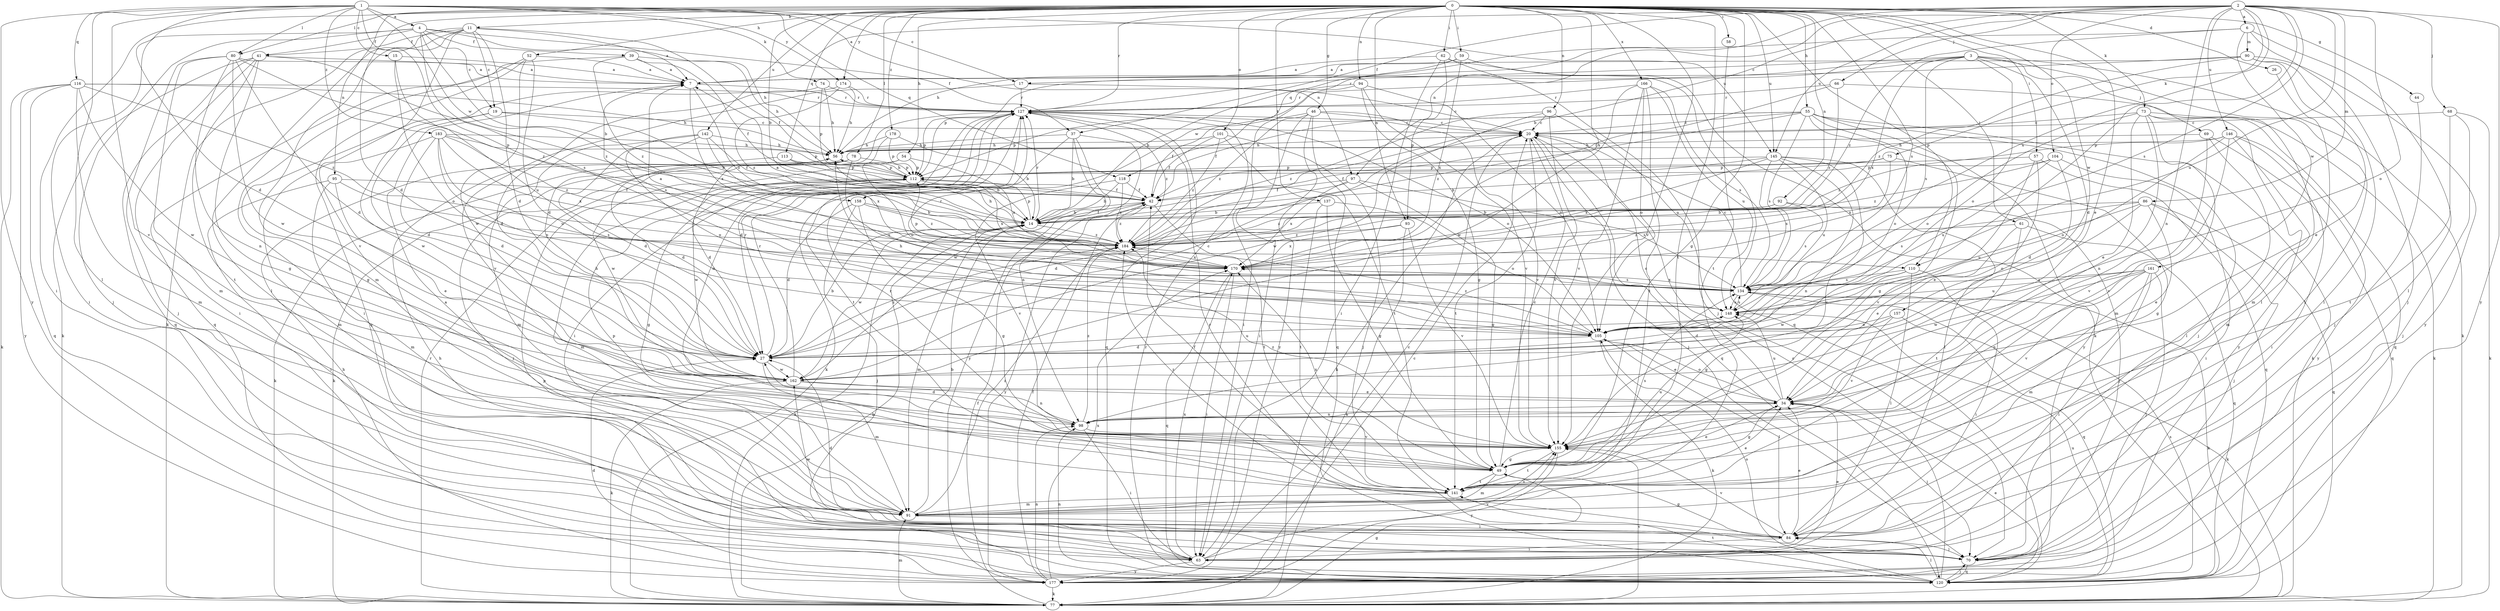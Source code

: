 strict digraph  {
0;
1;
2;
3;
4;
6;
7;
11;
14;
15;
17;
19;
20;
26;
27;
34;
37;
39;
41;
42;
44;
46;
49;
52;
54;
55;
56;
57;
58;
59;
61;
62;
63;
66;
68;
69;
70;
73;
74;
75;
77;
78;
80;
84;
86;
90;
91;
92;
93;
94;
95;
96;
97;
98;
101;
104;
105;
110;
112;
113;
116;
118;
120;
127;
134;
137;
141;
142;
145;
146;
148;
155;
157;
158;
161;
162;
166;
170;
174;
177;
178;
183;
184;
0 -> 11  [label=b];
0 -> 14  [label=b];
0 -> 26  [label=d];
0 -> 27  [label=d];
0 -> 34  [label=e];
0 -> 44  [label=g];
0 -> 46  [label=g];
0 -> 49  [label=g];
0 -> 52  [label=h];
0 -> 54  [label=h];
0 -> 55  [label=h];
0 -> 57  [label=i];
0 -> 58  [label=i];
0 -> 59  [label=i];
0 -> 61  [label=i];
0 -> 62  [label=i];
0 -> 63  [label=i];
0 -> 73  [label=k];
0 -> 78  [label=l];
0 -> 80  [label=l];
0 -> 92  [label=n];
0 -> 93  [label=n];
0 -> 94  [label=n];
0 -> 95  [label=n];
0 -> 96  [label=n];
0 -> 101  [label=o];
0 -> 110  [label=p];
0 -> 113  [label=q];
0 -> 127  [label=r];
0 -> 134  [label=s];
0 -> 137  [label=t];
0 -> 141  [label=t];
0 -> 142  [label=u];
0 -> 145  [label=u];
0 -> 155  [label=v];
0 -> 157  [label=w];
0 -> 166  [label=x];
0 -> 170  [label=x];
0 -> 174  [label=y];
0 -> 178  [label=z];
1 -> 4  [label=a];
1 -> 15  [label=c];
1 -> 17  [label=c];
1 -> 27  [label=d];
1 -> 74  [label=k];
1 -> 80  [label=l];
1 -> 84  [label=l];
1 -> 97  [label=n];
1 -> 110  [label=p];
1 -> 116  [label=q];
1 -> 118  [label=q];
1 -> 145  [label=u];
1 -> 155  [label=v];
1 -> 158  [label=w];
1 -> 174  [label=y];
1 -> 177  [label=y];
1 -> 183  [label=z];
2 -> 6  [label=a];
2 -> 7  [label=a];
2 -> 14  [label=b];
2 -> 37  [label=f];
2 -> 66  [label=j];
2 -> 68  [label=j];
2 -> 75  [label=k];
2 -> 86  [label=m];
2 -> 97  [label=n];
2 -> 98  [label=n];
2 -> 104  [label=o];
2 -> 105  [label=o];
2 -> 110  [label=p];
2 -> 118  [label=q];
2 -> 134  [label=s];
2 -> 145  [label=u];
2 -> 146  [label=u];
2 -> 148  [label=u];
2 -> 170  [label=x];
2 -> 177  [label=y];
3 -> 17  [label=c];
3 -> 27  [label=d];
3 -> 69  [label=j];
3 -> 77  [label=k];
3 -> 84  [label=l];
3 -> 105  [label=o];
3 -> 112  [label=p];
3 -> 134  [label=s];
3 -> 158  [label=w];
3 -> 170  [label=x];
4 -> 14  [label=b];
4 -> 19  [label=c];
4 -> 37  [label=f];
4 -> 39  [label=f];
4 -> 41  [label=f];
4 -> 56  [label=h];
4 -> 63  [label=i];
4 -> 70  [label=j];
4 -> 134  [label=s];
6 -> 56  [label=h];
6 -> 70  [label=j];
6 -> 84  [label=l];
6 -> 90  [label=m];
6 -> 161  [label=w];
6 -> 184  [label=z];
7 -> 127  [label=r];
7 -> 134  [label=s];
7 -> 170  [label=x];
7 -> 184  [label=z];
11 -> 7  [label=a];
11 -> 19  [label=c];
11 -> 27  [label=d];
11 -> 41  [label=f];
11 -> 42  [label=f];
11 -> 77  [label=k];
11 -> 84  [label=l];
11 -> 91  [label=m];
11 -> 155  [label=v];
14 -> 42  [label=f];
14 -> 77  [label=k];
14 -> 91  [label=m];
14 -> 112  [label=p];
14 -> 127  [label=r];
14 -> 162  [label=w];
14 -> 184  [label=z];
15 -> 7  [label=a];
15 -> 105  [label=o];
15 -> 148  [label=u];
17 -> 20  [label=c];
17 -> 127  [label=r];
17 -> 155  [label=v];
19 -> 14  [label=b];
19 -> 20  [label=c];
19 -> 27  [label=d];
19 -> 162  [label=w];
20 -> 56  [label=h];
20 -> 70  [label=j];
20 -> 77  [label=k];
20 -> 120  [label=q];
20 -> 141  [label=t];
26 -> 84  [label=l];
27 -> 14  [label=b];
27 -> 20  [label=c];
27 -> 91  [label=m];
27 -> 127  [label=r];
27 -> 148  [label=u];
27 -> 162  [label=w];
27 -> 184  [label=z];
34 -> 20  [label=c];
34 -> 49  [label=g];
34 -> 70  [label=j];
34 -> 98  [label=n];
34 -> 105  [label=o];
34 -> 148  [label=u];
37 -> 14  [label=b];
37 -> 56  [label=h];
37 -> 77  [label=k];
37 -> 98  [label=n];
37 -> 162  [label=w];
37 -> 177  [label=y];
39 -> 7  [label=a];
39 -> 42  [label=f];
39 -> 56  [label=h];
39 -> 120  [label=q];
39 -> 184  [label=z];
41 -> 7  [label=a];
41 -> 49  [label=g];
41 -> 63  [label=i];
41 -> 77  [label=k];
41 -> 120  [label=q];
41 -> 141  [label=t];
41 -> 184  [label=z];
42 -> 14  [label=b];
42 -> 141  [label=t];
42 -> 177  [label=y];
42 -> 184  [label=z];
44 -> 70  [label=j];
46 -> 20  [label=c];
46 -> 42  [label=f];
46 -> 63  [label=i];
46 -> 120  [label=q];
46 -> 155  [label=v];
46 -> 177  [label=y];
46 -> 184  [label=z];
49 -> 20  [label=c];
49 -> 34  [label=e];
49 -> 91  [label=m];
49 -> 127  [label=r];
49 -> 134  [label=s];
49 -> 141  [label=t];
49 -> 148  [label=u];
49 -> 170  [label=x];
52 -> 7  [label=a];
52 -> 27  [label=d];
52 -> 63  [label=i];
52 -> 120  [label=q];
52 -> 162  [label=w];
54 -> 77  [label=k];
54 -> 112  [label=p];
54 -> 162  [label=w];
54 -> 170  [label=x];
55 -> 20  [label=c];
55 -> 42  [label=f];
55 -> 49  [label=g];
55 -> 70  [label=j];
55 -> 77  [label=k];
55 -> 105  [label=o];
55 -> 112  [label=p];
55 -> 134  [label=s];
55 -> 177  [label=y];
55 -> 184  [label=z];
56 -> 112  [label=p];
57 -> 34  [label=e];
57 -> 112  [label=p];
57 -> 120  [label=q];
57 -> 155  [label=v];
58 -> 141  [label=t];
59 -> 7  [label=a];
59 -> 14  [label=b];
59 -> 77  [label=k];
59 -> 170  [label=x];
61 -> 34  [label=e];
61 -> 120  [label=q];
61 -> 141  [label=t];
61 -> 184  [label=z];
62 -> 7  [label=a];
62 -> 63  [label=i];
62 -> 70  [label=j];
62 -> 120  [label=q];
62 -> 93  [label=p];
63 -> 20  [label=c];
63 -> 34  [label=e];
63 -> 155  [label=v];
63 -> 170  [label=x];
63 -> 177  [label=y];
66 -> 42  [label=f];
66 -> 91  [label=m];
66 -> 127  [label=r];
66 -> 184  [label=z];
68 -> 20  [label=c];
68 -> 70  [label=j];
68 -> 77  [label=k];
68 -> 141  [label=t];
69 -> 56  [label=h];
69 -> 84  [label=l];
69 -> 120  [label=q];
69 -> 155  [label=v];
70 -> 56  [label=h];
70 -> 120  [label=q];
73 -> 20  [label=c];
73 -> 34  [label=e];
73 -> 77  [label=k];
73 -> 91  [label=m];
73 -> 98  [label=n];
73 -> 105  [label=o];
73 -> 120  [label=q];
73 -> 177  [label=y];
74 -> 49  [label=g];
74 -> 56  [label=h];
74 -> 112  [label=p];
74 -> 127  [label=r];
75 -> 14  [label=b];
75 -> 49  [label=g];
75 -> 112  [label=p];
75 -> 170  [label=x];
77 -> 14  [label=b];
77 -> 42  [label=f];
77 -> 49  [label=g];
77 -> 91  [label=m];
77 -> 127  [label=r];
77 -> 155  [label=v];
78 -> 27  [label=d];
78 -> 70  [label=j];
78 -> 77  [label=k];
78 -> 112  [label=p];
78 -> 148  [label=u];
80 -> 7  [label=a];
80 -> 27  [label=d];
80 -> 70  [label=j];
80 -> 91  [label=m];
80 -> 98  [label=n];
80 -> 162  [label=w];
80 -> 184  [label=z];
84 -> 27  [label=d];
84 -> 34  [label=e];
84 -> 49  [label=g];
84 -> 63  [label=i];
84 -> 70  [label=j];
84 -> 127  [label=r];
84 -> 155  [label=v];
84 -> 162  [label=w];
86 -> 14  [label=b];
86 -> 34  [label=e];
86 -> 70  [label=j];
86 -> 105  [label=o];
86 -> 120  [label=q];
86 -> 134  [label=s];
86 -> 148  [label=u];
90 -> 7  [label=a];
90 -> 34  [label=e];
90 -> 84  [label=l];
90 -> 127  [label=r];
90 -> 177  [label=y];
90 -> 184  [label=z];
91 -> 7  [label=a];
91 -> 14  [label=b];
91 -> 84  [label=l];
91 -> 155  [label=v];
91 -> 184  [label=z];
92 -> 14  [label=b];
92 -> 70  [label=j];
92 -> 134  [label=s];
92 -> 184  [label=z];
93 -> 77  [label=k];
93 -> 155  [label=v];
93 -> 170  [label=x];
93 -> 184  [label=z];
94 -> 49  [label=g];
94 -> 63  [label=i];
94 -> 105  [label=o];
94 -> 127  [label=r];
94 -> 155  [label=v];
95 -> 34  [label=e];
95 -> 42  [label=f];
95 -> 63  [label=i];
95 -> 91  [label=m];
95 -> 134  [label=s];
96 -> 20  [label=c];
96 -> 148  [label=u];
96 -> 155  [label=v];
96 -> 162  [label=w];
96 -> 184  [label=z];
97 -> 27  [label=d];
97 -> 42  [label=f];
97 -> 49  [label=g];
97 -> 134  [label=s];
97 -> 170  [label=x];
98 -> 27  [label=d];
98 -> 63  [label=i];
98 -> 155  [label=v];
98 -> 184  [label=z];
101 -> 42  [label=f];
101 -> 56  [label=h];
101 -> 70  [label=j];
101 -> 141  [label=t];
101 -> 184  [label=z];
104 -> 27  [label=d];
104 -> 63  [label=i];
104 -> 112  [label=p];
104 -> 148  [label=u];
104 -> 184  [label=z];
105 -> 27  [label=d];
105 -> 34  [label=e];
105 -> 56  [label=h];
105 -> 77  [label=k];
105 -> 84  [label=l];
105 -> 184  [label=z];
110 -> 49  [label=g];
110 -> 63  [label=i];
110 -> 84  [label=l];
110 -> 134  [label=s];
110 -> 162  [label=w];
112 -> 42  [label=f];
112 -> 49  [label=g];
112 -> 56  [label=h];
112 -> 91  [label=m];
112 -> 162  [label=w];
112 -> 170  [label=x];
113 -> 14  [label=b];
113 -> 27  [label=d];
113 -> 112  [label=p];
116 -> 56  [label=h];
116 -> 77  [label=k];
116 -> 91  [label=m];
116 -> 120  [label=q];
116 -> 127  [label=r];
116 -> 162  [label=w];
116 -> 177  [label=y];
116 -> 184  [label=z];
118 -> 14  [label=b];
118 -> 42  [label=f];
118 -> 155  [label=v];
118 -> 184  [label=z];
120 -> 20  [label=c];
120 -> 34  [label=e];
120 -> 70  [label=j];
120 -> 84  [label=l];
120 -> 98  [label=n];
120 -> 105  [label=o];
120 -> 112  [label=p];
120 -> 127  [label=r];
120 -> 134  [label=s];
120 -> 141  [label=t];
120 -> 148  [label=u];
127 -> 20  [label=c];
127 -> 27  [label=d];
127 -> 63  [label=i];
127 -> 98  [label=n];
127 -> 105  [label=o];
127 -> 112  [label=p];
127 -> 120  [label=q];
127 -> 141  [label=t];
127 -> 184  [label=z];
134 -> 20  [label=c];
134 -> 77  [label=k];
134 -> 120  [label=q];
134 -> 127  [label=r];
134 -> 148  [label=u];
134 -> 170  [label=x];
137 -> 14  [label=b];
137 -> 49  [label=g];
137 -> 105  [label=o];
137 -> 141  [label=t];
141 -> 34  [label=e];
141 -> 42  [label=f];
141 -> 91  [label=m];
141 -> 112  [label=p];
141 -> 184  [label=z];
142 -> 27  [label=d];
142 -> 42  [label=f];
142 -> 56  [label=h];
142 -> 91  [label=m];
142 -> 105  [label=o];
142 -> 170  [label=x];
145 -> 42  [label=f];
145 -> 84  [label=l];
145 -> 98  [label=n];
145 -> 112  [label=p];
145 -> 134  [label=s];
145 -> 148  [label=u];
145 -> 155  [label=v];
145 -> 170  [label=x];
146 -> 56  [label=h];
146 -> 63  [label=i];
146 -> 91  [label=m];
146 -> 105  [label=o];
146 -> 155  [label=v];
146 -> 177  [label=y];
146 -> 184  [label=z];
148 -> 105  [label=o];
148 -> 134  [label=s];
155 -> 49  [label=g];
155 -> 141  [label=t];
155 -> 177  [label=y];
155 -> 184  [label=z];
157 -> 27  [label=d];
157 -> 77  [label=k];
157 -> 105  [label=o];
157 -> 155  [label=v];
158 -> 14  [label=b];
158 -> 27  [label=d];
158 -> 49  [label=g];
158 -> 70  [label=j];
158 -> 184  [label=z];
161 -> 63  [label=i];
161 -> 70  [label=j];
161 -> 91  [label=m];
161 -> 98  [label=n];
161 -> 134  [label=s];
161 -> 148  [label=u];
161 -> 155  [label=v];
161 -> 162  [label=w];
162 -> 34  [label=e];
162 -> 56  [label=h];
162 -> 77  [label=k];
162 -> 98  [label=n];
162 -> 127  [label=r];
166 -> 105  [label=o];
166 -> 127  [label=r];
166 -> 134  [label=s];
166 -> 141  [label=t];
166 -> 148  [label=u];
166 -> 155  [label=v];
166 -> 162  [label=w];
170 -> 7  [label=a];
170 -> 63  [label=i];
170 -> 112  [label=p];
170 -> 120  [label=q];
170 -> 134  [label=s];
174 -> 27  [label=d];
174 -> 56  [label=h];
174 -> 127  [label=r];
174 -> 184  [label=z];
177 -> 20  [label=c];
177 -> 27  [label=d];
177 -> 42  [label=f];
177 -> 56  [label=h];
177 -> 77  [label=k];
177 -> 98  [label=n];
177 -> 170  [label=x];
178 -> 14  [label=b];
178 -> 56  [label=h];
178 -> 105  [label=o];
178 -> 112  [label=p];
183 -> 27  [label=d];
183 -> 56  [label=h];
183 -> 91  [label=m];
183 -> 105  [label=o];
183 -> 112  [label=p];
183 -> 148  [label=u];
183 -> 170  [label=x];
183 -> 184  [label=z];
184 -> 7  [label=a];
184 -> 56  [label=h];
184 -> 170  [label=x];
}
